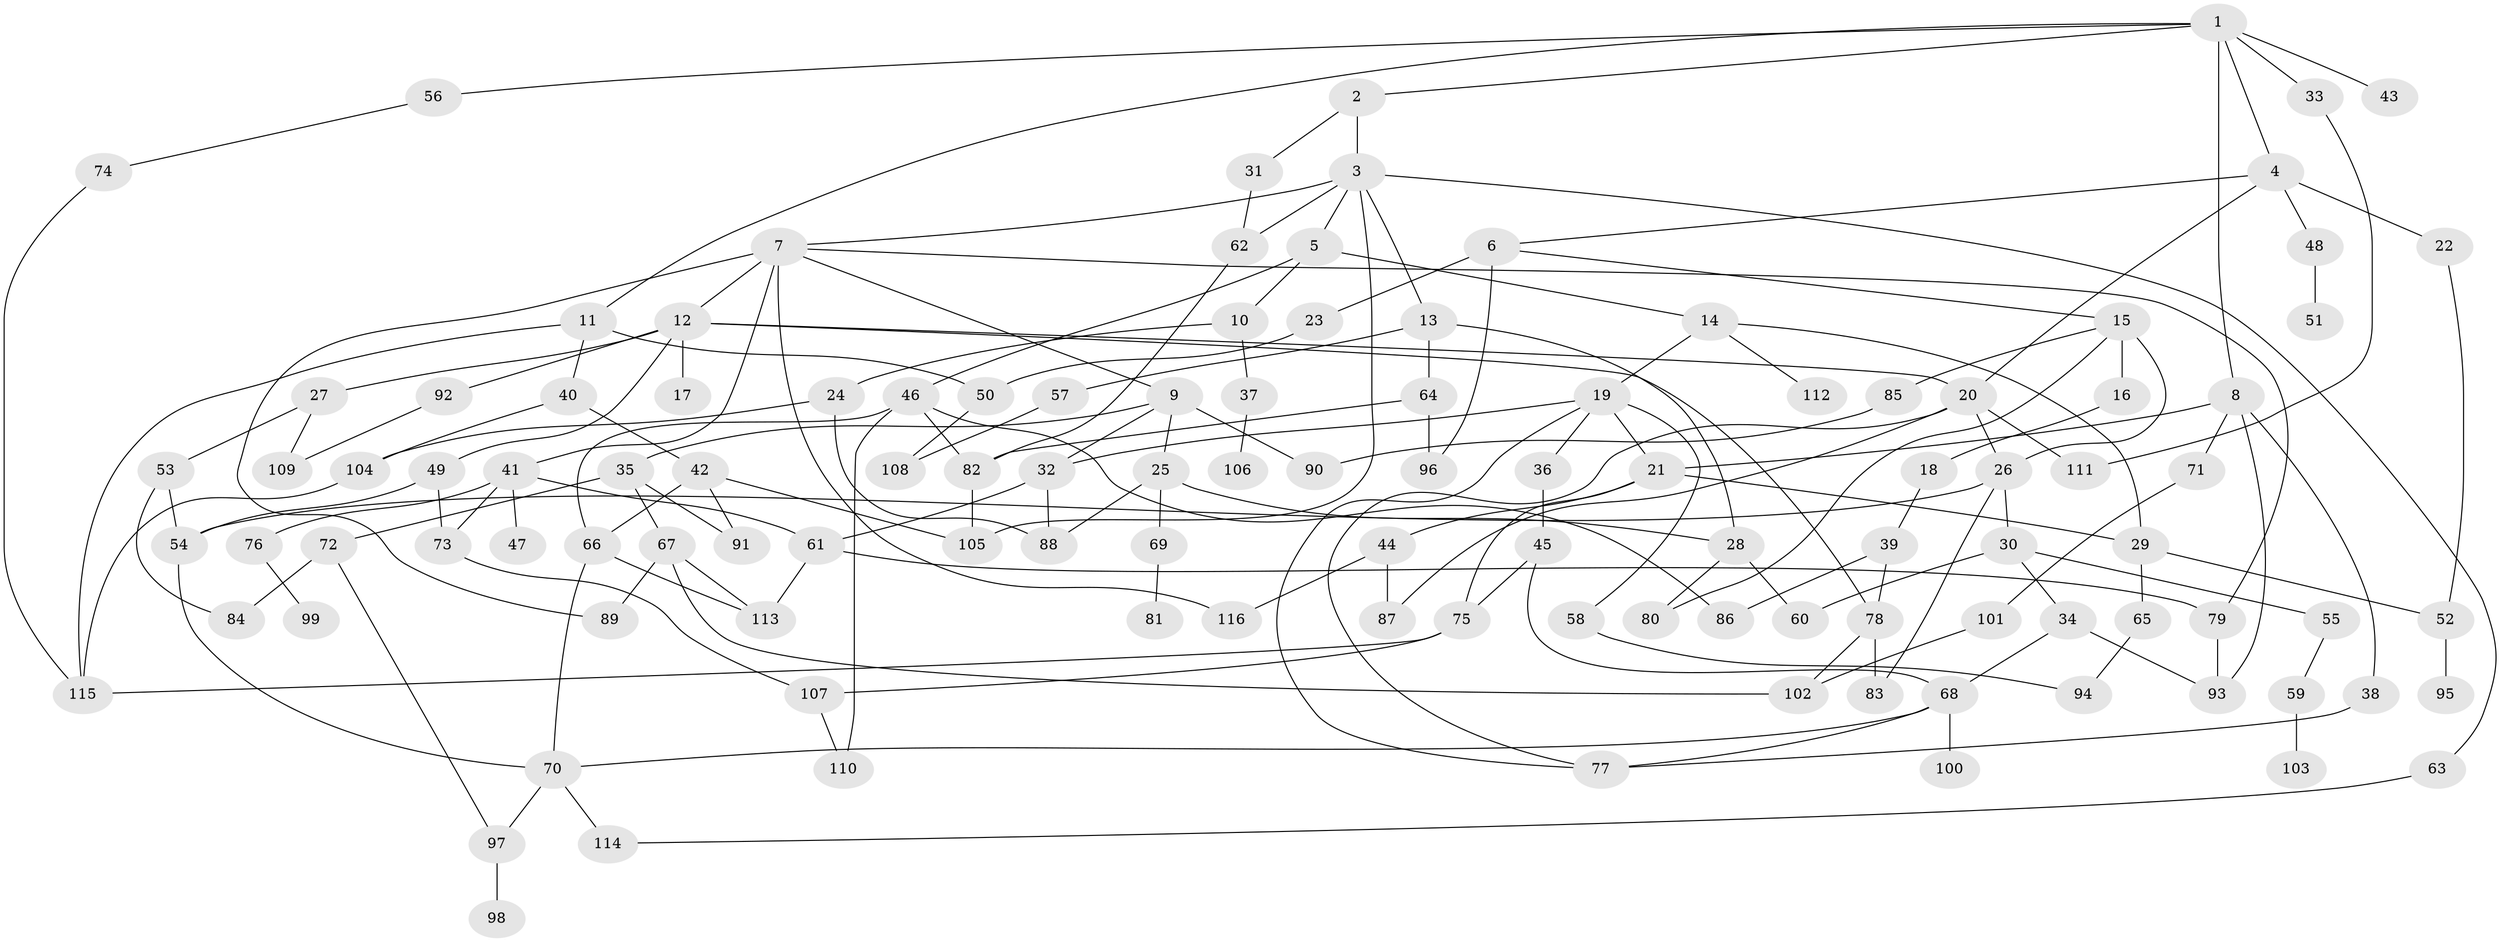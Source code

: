 // Generated by graph-tools (version 1.1) at 2025/42/03/09/25 04:42:05]
// undirected, 116 vertices, 173 edges
graph export_dot {
graph [start="1"]
  node [color=gray90,style=filled];
  1;
  2;
  3;
  4;
  5;
  6;
  7;
  8;
  9;
  10;
  11;
  12;
  13;
  14;
  15;
  16;
  17;
  18;
  19;
  20;
  21;
  22;
  23;
  24;
  25;
  26;
  27;
  28;
  29;
  30;
  31;
  32;
  33;
  34;
  35;
  36;
  37;
  38;
  39;
  40;
  41;
  42;
  43;
  44;
  45;
  46;
  47;
  48;
  49;
  50;
  51;
  52;
  53;
  54;
  55;
  56;
  57;
  58;
  59;
  60;
  61;
  62;
  63;
  64;
  65;
  66;
  67;
  68;
  69;
  70;
  71;
  72;
  73;
  74;
  75;
  76;
  77;
  78;
  79;
  80;
  81;
  82;
  83;
  84;
  85;
  86;
  87;
  88;
  89;
  90;
  91;
  92;
  93;
  94;
  95;
  96;
  97;
  98;
  99;
  100;
  101;
  102;
  103;
  104;
  105;
  106;
  107;
  108;
  109;
  110;
  111;
  112;
  113;
  114;
  115;
  116;
  1 -- 2;
  1 -- 4;
  1 -- 8;
  1 -- 11;
  1 -- 33;
  1 -- 43;
  1 -- 56;
  2 -- 3;
  2 -- 31;
  3 -- 5;
  3 -- 7;
  3 -- 13;
  3 -- 62;
  3 -- 63;
  3 -- 105;
  4 -- 6;
  4 -- 20;
  4 -- 22;
  4 -- 48;
  5 -- 10;
  5 -- 14;
  5 -- 46;
  6 -- 15;
  6 -- 23;
  6 -- 96;
  7 -- 9;
  7 -- 12;
  7 -- 41;
  7 -- 79;
  7 -- 116;
  7 -- 89;
  8 -- 21;
  8 -- 38;
  8 -- 71;
  8 -- 93;
  9 -- 25;
  9 -- 35;
  9 -- 32;
  9 -- 90;
  10 -- 24;
  10 -- 37;
  11 -- 40;
  11 -- 50;
  11 -- 115;
  12 -- 17;
  12 -- 27;
  12 -- 49;
  12 -- 92;
  12 -- 20;
  12 -- 78;
  13 -- 57;
  13 -- 64;
  13 -- 28;
  14 -- 19;
  14 -- 112;
  14 -- 29;
  15 -- 16;
  15 -- 80;
  15 -- 85;
  15 -- 26;
  16 -- 18;
  18 -- 39;
  19 -- 32;
  19 -- 36;
  19 -- 58;
  19 -- 21;
  19 -- 77;
  20 -- 26;
  20 -- 87;
  20 -- 77;
  20 -- 111;
  21 -- 29;
  21 -- 44;
  21 -- 75;
  22 -- 52;
  23 -- 50;
  24 -- 88;
  24 -- 104;
  25 -- 28;
  25 -- 69;
  25 -- 88;
  26 -- 30;
  26 -- 54;
  26 -- 83;
  27 -- 53;
  27 -- 109;
  28 -- 60;
  28 -- 80;
  29 -- 65;
  29 -- 52;
  30 -- 34;
  30 -- 55;
  30 -- 60;
  31 -- 62;
  32 -- 61;
  32 -- 88;
  33 -- 111;
  34 -- 93;
  34 -- 68;
  35 -- 67;
  35 -- 72;
  35 -- 91;
  36 -- 45;
  37 -- 106;
  38 -- 77;
  39 -- 78;
  39 -- 86;
  40 -- 42;
  40 -- 104;
  41 -- 47;
  41 -- 61;
  41 -- 73;
  41 -- 76;
  42 -- 91;
  42 -- 66;
  42 -- 105;
  44 -- 87;
  44 -- 116;
  45 -- 68;
  45 -- 75;
  46 -- 66;
  46 -- 86;
  46 -- 110;
  46 -- 82;
  48 -- 51;
  49 -- 54;
  49 -- 73;
  50 -- 108;
  52 -- 95;
  53 -- 54;
  53 -- 84;
  54 -- 70;
  55 -- 59;
  56 -- 74;
  57 -- 108;
  58 -- 94;
  59 -- 103;
  61 -- 79;
  61 -- 113;
  62 -- 82;
  63 -- 114;
  64 -- 96;
  64 -- 82;
  65 -- 94;
  66 -- 113;
  66 -- 70;
  67 -- 89;
  67 -- 102;
  67 -- 113;
  68 -- 70;
  68 -- 100;
  68 -- 77;
  69 -- 81;
  70 -- 97;
  70 -- 114;
  71 -- 101;
  72 -- 97;
  72 -- 84;
  73 -- 107;
  74 -- 115;
  75 -- 107;
  75 -- 115;
  76 -- 99;
  78 -- 83;
  78 -- 102;
  79 -- 93;
  82 -- 105;
  85 -- 90;
  92 -- 109;
  97 -- 98;
  101 -- 102;
  104 -- 115;
  107 -- 110;
}
